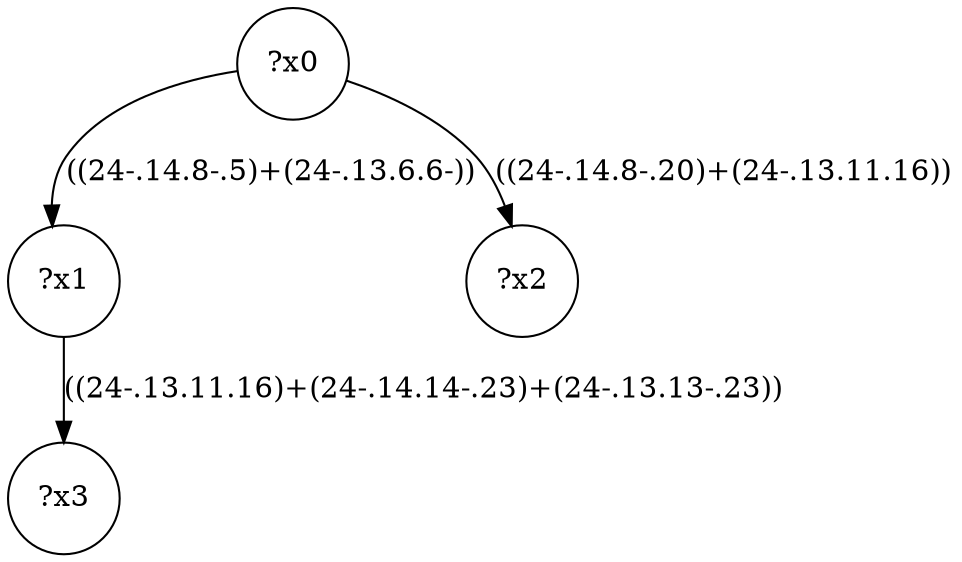 digraph g {
	x0 [shape=circle, label="?x0"];
	x1 [shape=circle, label="?x1"];
	x0 -> x1 [label="((24-.14.8-.5)+(24-.13.6.6-))"];
	x2 [shape=circle, label="?x2"];
	x0 -> x2 [label="((24-.14.8-.20)+(24-.13.11.16))"];
	x3 [shape=circle, label="?x3"];
	x1 -> x3 [label="((24-.13.11.16)+(24-.14.14-.23)+(24-.13.13-.23))"];
}
